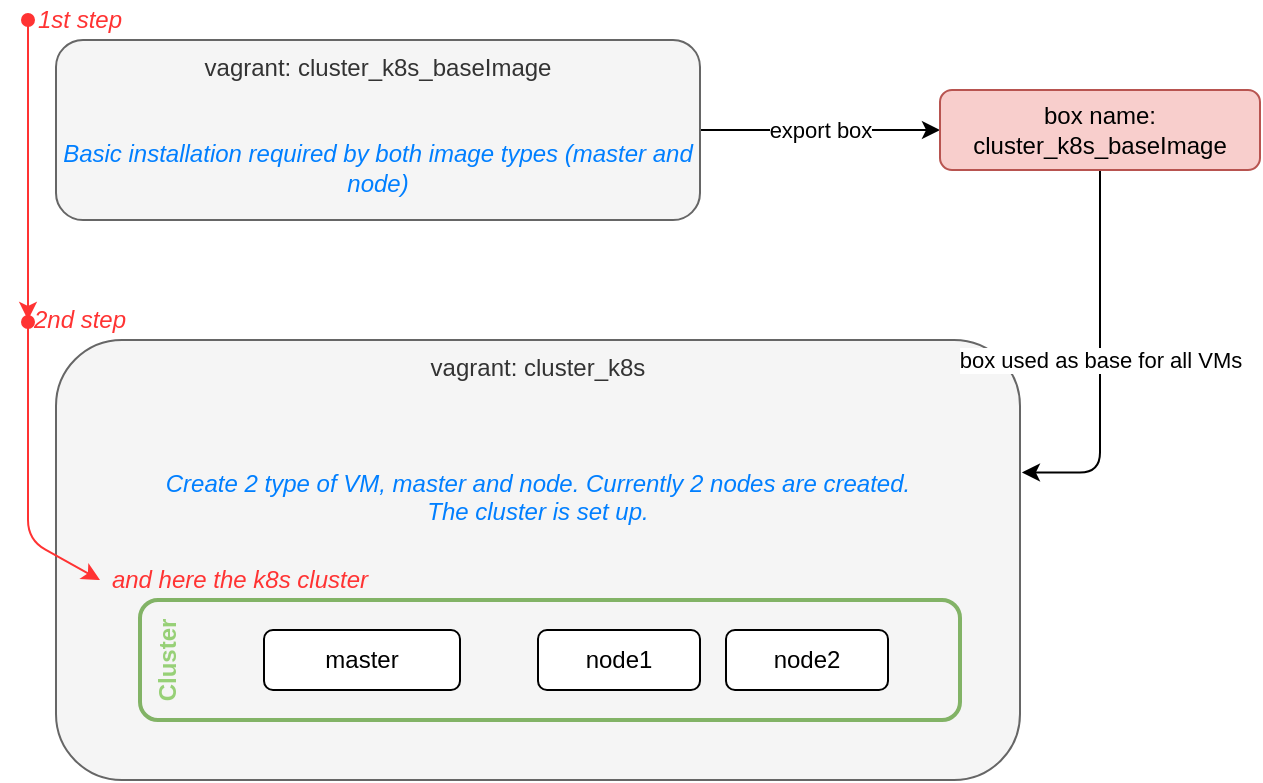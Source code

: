 <mxfile version="13.7.3" type="device"><diagram id="6hGFLwfOUW9BJ-s0fimq" name="Page-1"><mxGraphModel dx="1140" dy="709" grid="1" gridSize="10" guides="1" tooltips="1" connect="1" arrows="1" fold="1" page="1" pageScale="1" pageWidth="827" pageHeight="1169" math="0" shadow="0"><root><mxCell id="0"/><mxCell id="1" parent="0"/><mxCell id="12" value="export box" style="edgeStyle=orthogonalEdgeStyle;rounded=1;orthogonalLoop=1;jettySize=auto;html=1;strokeColor=#000000;" parent="1" source="2" target="8" edge="1"><mxGeometry relative="1" as="geometry"><mxPoint x="345" y="250" as="targetPoint"/></mxGeometry></mxCell><mxCell id="2" value="vagrant: cluster_k8s_baseImage&lt;br&gt;&lt;br&gt;&lt;div style=&quot;text-align: left&quot;&gt;&lt;/div&gt;&lt;font color=&quot;#007fff&quot; style=&quot;font-style: italic&quot;&gt;&lt;br&gt;Basic installation required by both image types (master and node)&lt;/font&gt;" style="rounded=1;whiteSpace=wrap;html=1;verticalAlign=top;fillColor=#f5f5f5;strokeColor=#666666;fontColor=#333333;" parent="1" vertex="1"><mxGeometry x="168" y="130" width="322" height="90" as="geometry"/></mxCell><mxCell id="6" value="vagrant: cluster_k8s&lt;br&gt;&lt;br&gt;&lt;br&gt;&lt;br&gt;&lt;font color=&quot;#007fff&quot;&gt;&lt;span style=&quot;font-style: italic&quot;&gt;Create 2 type of VM, master and node. Currently 2 nodes are created.&lt;/span&gt;&lt;br style=&quot;font-style: italic&quot;&gt;&lt;span style=&quot;font-style: italic&quot;&gt;The cluster is set up.&lt;/span&gt;&lt;/font&gt;" style="rounded=1;whiteSpace=wrap;html=1;fillColor=#f5f5f5;strokeColor=#666666;fontColor=#333333;verticalAlign=top;" parent="1" vertex="1"><mxGeometry x="168" y="280" width="482" height="220" as="geometry"/></mxCell><mxCell id="19" value="box used as base for all VMs" style="edgeStyle=orthogonalEdgeStyle;rounded=1;orthogonalLoop=1;jettySize=auto;html=1;strokeColor=#000000;entryX=1.002;entryY=0.301;entryDx=0;entryDy=0;entryPerimeter=0;" parent="1" source="8" target="6" edge="1"><mxGeometry relative="1" as="geometry"><mxPoint x="690" y="390" as="targetPoint"/></mxGeometry></mxCell><mxCell id="8" value="&lt;span style=&quot;white-space: normal&quot;&gt;box name: cluster_k8s_baseImage&lt;/span&gt;" style="rounded=1;whiteSpace=wrap;html=1;fillColor=#f8cecc;strokeColor=#b85450;" parent="1" vertex="1"><mxGeometry x="610" y="155" width="160" height="40" as="geometry"/></mxCell><mxCell id="14" value="master" style="rounded=1;whiteSpace=wrap;html=1;" parent="1" vertex="1"><mxGeometry x="272" y="425" width="98" height="30" as="geometry"/></mxCell><mxCell id="15" value="node1" style="rounded=1;whiteSpace=wrap;html=1;" parent="1" vertex="1"><mxGeometry x="409" y="425" width="81" height="30" as="geometry"/></mxCell><mxCell id="16" value="node2" style="rounded=1;whiteSpace=wrap;html=1;" parent="1" vertex="1"><mxGeometry x="503" y="425" width="81" height="30" as="geometry"/></mxCell><mxCell id="21" value="&lt;font color=&quot;#97d077&quot;&gt;&lt;b&gt;Cluster&lt;/b&gt;&lt;/font&gt;" style="rounded=1;whiteSpace=wrap;html=1;fillColor=none;strokeColor=#82b366;verticalAlign=top;horizontal=0;strokeWidth=2;" parent="1" vertex="1"><mxGeometry x="210" y="410" width="410" height="60" as="geometry"/></mxCell><mxCell id="r9IYL_x-ZdCvKXQPQVyy-21" value="&lt;i&gt;&lt;font color=&quot;#ff3333&quot;&gt;1st step&lt;/font&gt;&lt;/i&gt;" style="text;html=1;strokeColor=none;fillColor=none;align=center;verticalAlign=middle;whiteSpace=wrap;rounded=0;" vertex="1" parent="1"><mxGeometry x="140" y="110" width="80" height="20" as="geometry"/></mxCell><mxCell id="r9IYL_x-ZdCvKXQPQVyy-22" value="&lt;i&gt;&lt;font color=&quot;#ff3333&quot;&gt;2nd step&lt;/font&gt;&lt;/i&gt;" style="text;html=1;strokeColor=none;fillColor=none;align=center;verticalAlign=middle;whiteSpace=wrap;rounded=0;" vertex="1" parent="1"><mxGeometry x="140" y="260" width="80" height="20" as="geometry"/></mxCell><mxCell id="r9IYL_x-ZdCvKXQPQVyy-23" value="&lt;i&gt;&lt;font color=&quot;#ff3333&quot;&gt;and here the k8s cluster&lt;/font&gt;&lt;/i&gt;" style="text;html=1;strokeColor=none;fillColor=none;align=center;verticalAlign=middle;whiteSpace=wrap;rounded=0;" vertex="1" parent="1"><mxGeometry x="190" y="390" width="140" height="20" as="geometry"/></mxCell><mxCell id="r9IYL_x-ZdCvKXQPQVyy-24" value="" style="endArrow=classic;html=1;entryX=0;entryY=0.5;entryDx=0;entryDy=0;fillColor=#f8cecc;strokeColor=#FF3333;startArrow=oval;startFill=1;" edge="1" parent="1"><mxGeometry width="50" height="50" relative="1" as="geometry"><mxPoint x="154" y="120" as="sourcePoint"/><mxPoint x="154" y="270" as="targetPoint"/></mxGeometry></mxCell><mxCell id="r9IYL_x-ZdCvKXQPQVyy-25" value="" style="endArrow=classic;html=1;entryX=0;entryY=0.5;entryDx=0;entryDy=0;fillColor=#f8cecc;strokeColor=#FF3333;startArrow=oval;startFill=1;" edge="1" parent="1" target="r9IYL_x-ZdCvKXQPQVyy-23"><mxGeometry width="50" height="50" relative="1" as="geometry"><mxPoint x="154" y="271" as="sourcePoint"/><mxPoint x="154" y="421" as="targetPoint"/><Array as="points"><mxPoint x="154" y="380"/></Array></mxGeometry></mxCell></root></mxGraphModel></diagram></mxfile>